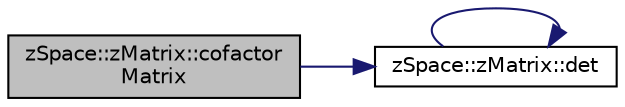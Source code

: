 digraph "zSpace::zMatrix::cofactorMatrix"
{
  edge [fontname="Helvetica",fontsize="10",labelfontname="Helvetica",labelfontsize="10"];
  node [fontname="Helvetica",fontsize="10",shape=record];
  rankdir="LR";
  Node14 [label="zSpace::zMatrix::cofactor\lMatrix",height=0.2,width=0.4,color="black", fillcolor="grey75", style="filled", fontcolor="black"];
  Node14 -> Node15 [color="midnightblue",fontsize="10",style="solid",fontname="Helvetica"];
  Node15 [label="zSpace::zMatrix::det",height=0.2,width=0.4,color="black", fillcolor="white", style="filled",URL="$classz_space_1_1z_matrix.html#a131871f68be2ee2f7679c3e1154d5d44",tooltip="This method returns the determinant of the input matrix if it is a square matrix. ..."];
  Node15 -> Node15 [color="midnightblue",fontsize="10",style="solid",fontname="Helvetica"];
}
